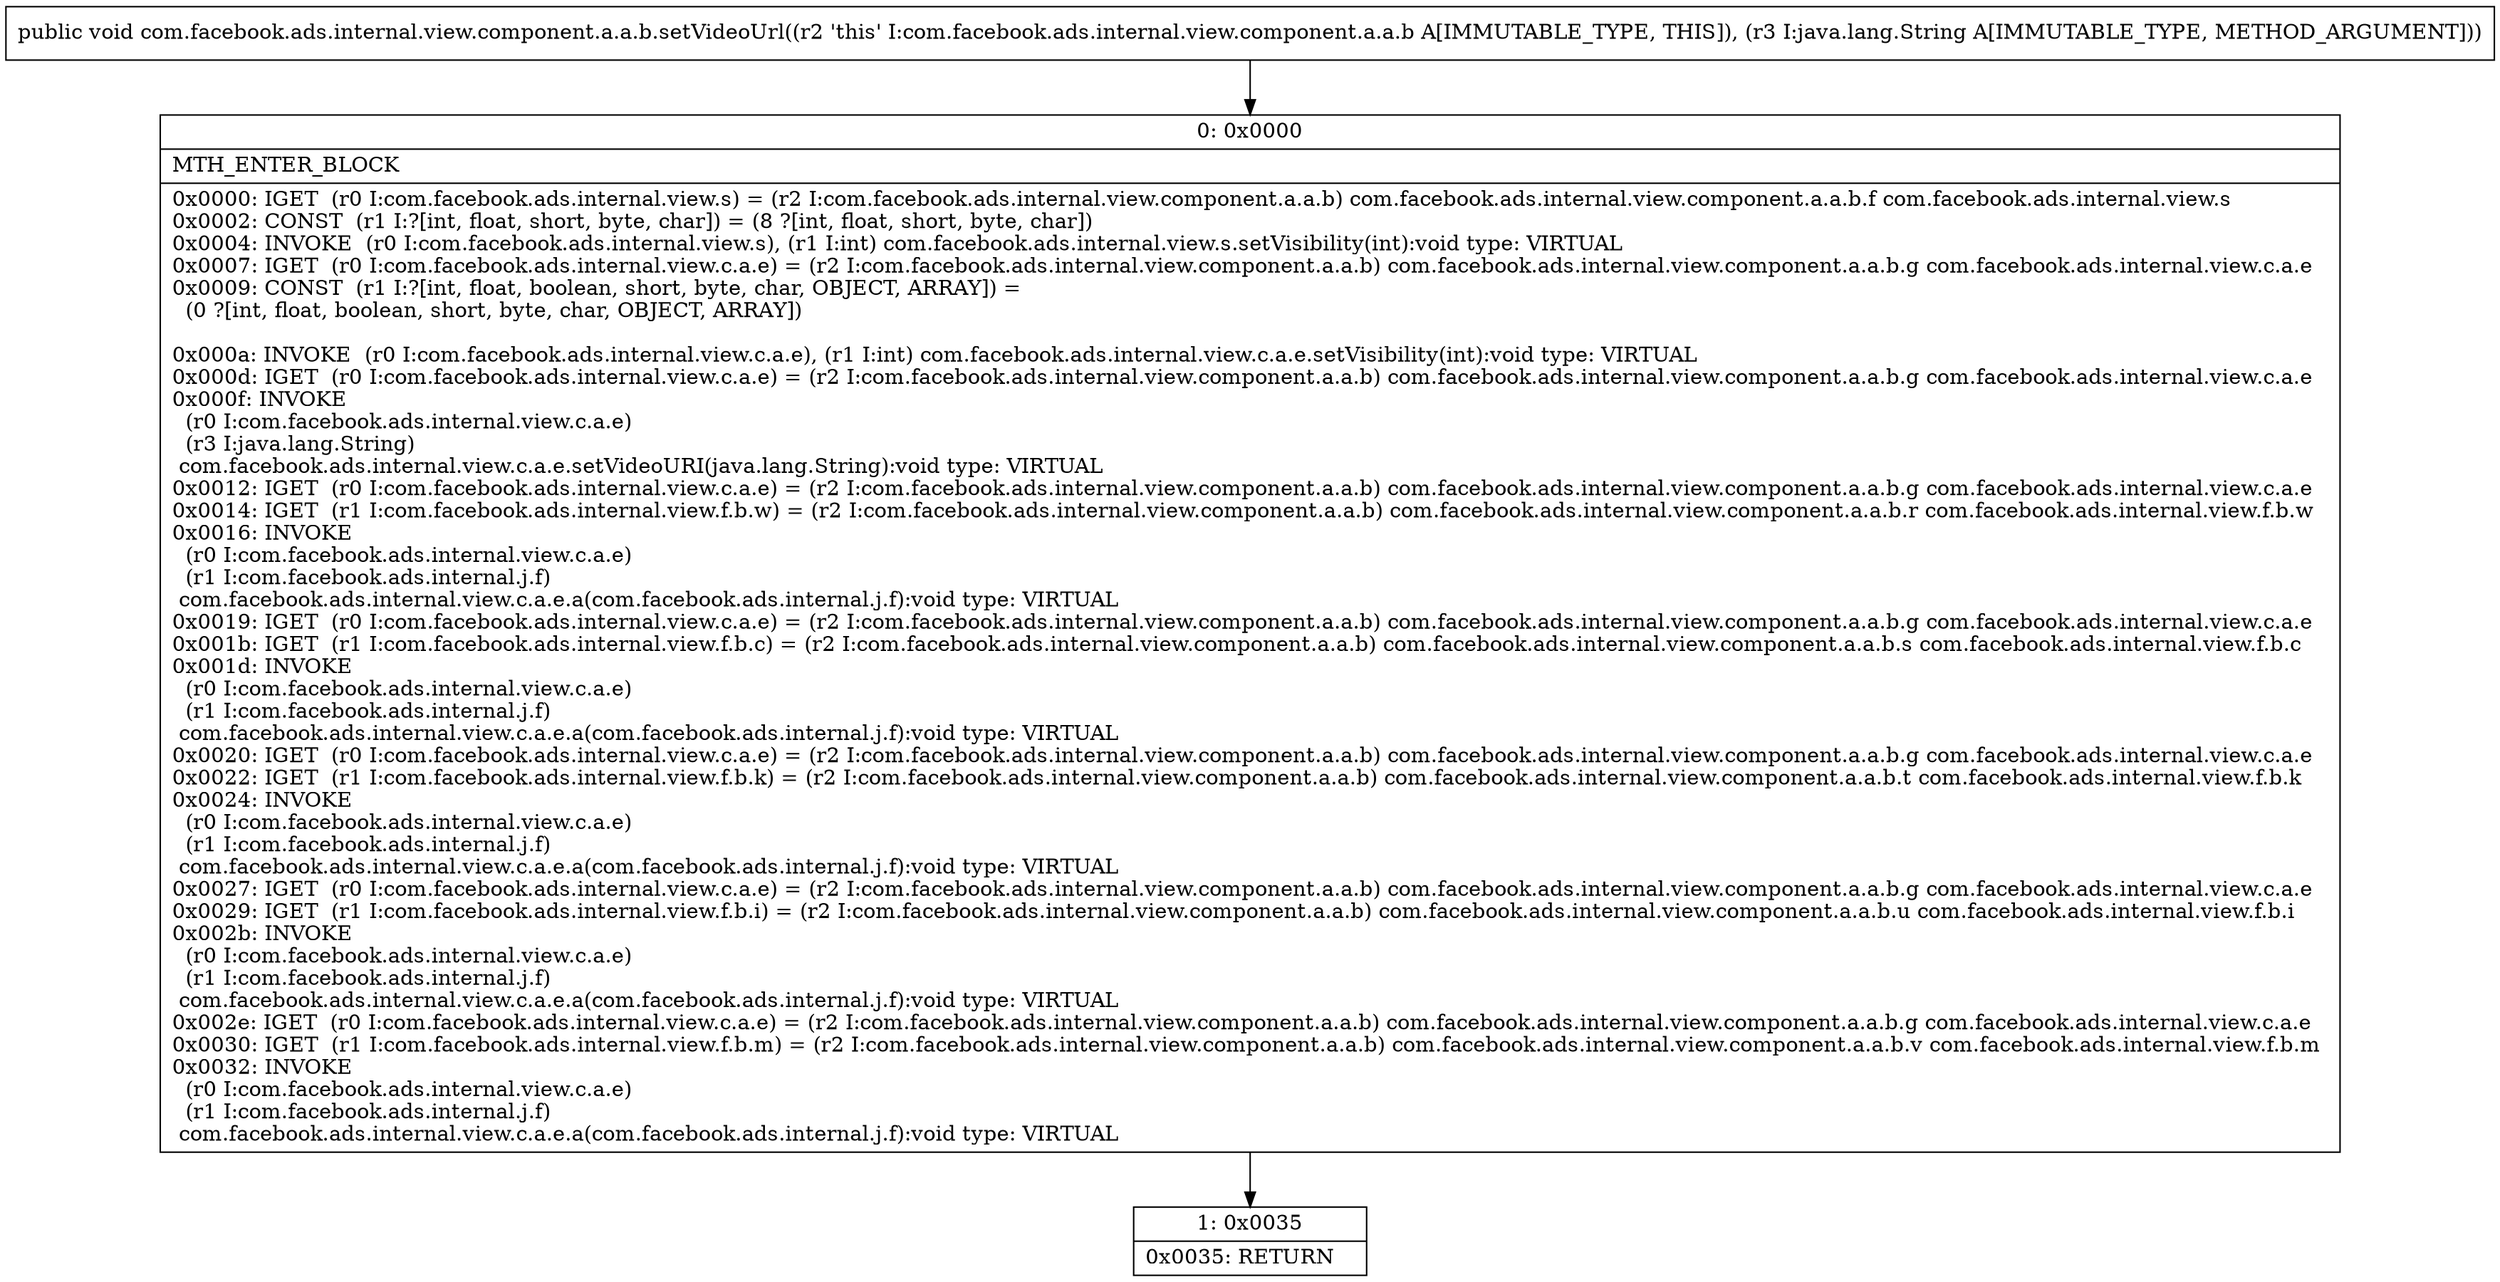 digraph "CFG forcom.facebook.ads.internal.view.component.a.a.b.setVideoUrl(Ljava\/lang\/String;)V" {
Node_0 [shape=record,label="{0\:\ 0x0000|MTH_ENTER_BLOCK\l|0x0000: IGET  (r0 I:com.facebook.ads.internal.view.s) = (r2 I:com.facebook.ads.internal.view.component.a.a.b) com.facebook.ads.internal.view.component.a.a.b.f com.facebook.ads.internal.view.s \l0x0002: CONST  (r1 I:?[int, float, short, byte, char]) = (8 ?[int, float, short, byte, char]) \l0x0004: INVOKE  (r0 I:com.facebook.ads.internal.view.s), (r1 I:int) com.facebook.ads.internal.view.s.setVisibility(int):void type: VIRTUAL \l0x0007: IGET  (r0 I:com.facebook.ads.internal.view.c.a.e) = (r2 I:com.facebook.ads.internal.view.component.a.a.b) com.facebook.ads.internal.view.component.a.a.b.g com.facebook.ads.internal.view.c.a.e \l0x0009: CONST  (r1 I:?[int, float, boolean, short, byte, char, OBJECT, ARRAY]) = \l  (0 ?[int, float, boolean, short, byte, char, OBJECT, ARRAY])\l \l0x000a: INVOKE  (r0 I:com.facebook.ads.internal.view.c.a.e), (r1 I:int) com.facebook.ads.internal.view.c.a.e.setVisibility(int):void type: VIRTUAL \l0x000d: IGET  (r0 I:com.facebook.ads.internal.view.c.a.e) = (r2 I:com.facebook.ads.internal.view.component.a.a.b) com.facebook.ads.internal.view.component.a.a.b.g com.facebook.ads.internal.view.c.a.e \l0x000f: INVOKE  \l  (r0 I:com.facebook.ads.internal.view.c.a.e)\l  (r3 I:java.lang.String)\l com.facebook.ads.internal.view.c.a.e.setVideoURI(java.lang.String):void type: VIRTUAL \l0x0012: IGET  (r0 I:com.facebook.ads.internal.view.c.a.e) = (r2 I:com.facebook.ads.internal.view.component.a.a.b) com.facebook.ads.internal.view.component.a.a.b.g com.facebook.ads.internal.view.c.a.e \l0x0014: IGET  (r1 I:com.facebook.ads.internal.view.f.b.w) = (r2 I:com.facebook.ads.internal.view.component.a.a.b) com.facebook.ads.internal.view.component.a.a.b.r com.facebook.ads.internal.view.f.b.w \l0x0016: INVOKE  \l  (r0 I:com.facebook.ads.internal.view.c.a.e)\l  (r1 I:com.facebook.ads.internal.j.f)\l com.facebook.ads.internal.view.c.a.e.a(com.facebook.ads.internal.j.f):void type: VIRTUAL \l0x0019: IGET  (r0 I:com.facebook.ads.internal.view.c.a.e) = (r2 I:com.facebook.ads.internal.view.component.a.a.b) com.facebook.ads.internal.view.component.a.a.b.g com.facebook.ads.internal.view.c.a.e \l0x001b: IGET  (r1 I:com.facebook.ads.internal.view.f.b.c) = (r2 I:com.facebook.ads.internal.view.component.a.a.b) com.facebook.ads.internal.view.component.a.a.b.s com.facebook.ads.internal.view.f.b.c \l0x001d: INVOKE  \l  (r0 I:com.facebook.ads.internal.view.c.a.e)\l  (r1 I:com.facebook.ads.internal.j.f)\l com.facebook.ads.internal.view.c.a.e.a(com.facebook.ads.internal.j.f):void type: VIRTUAL \l0x0020: IGET  (r0 I:com.facebook.ads.internal.view.c.a.e) = (r2 I:com.facebook.ads.internal.view.component.a.a.b) com.facebook.ads.internal.view.component.a.a.b.g com.facebook.ads.internal.view.c.a.e \l0x0022: IGET  (r1 I:com.facebook.ads.internal.view.f.b.k) = (r2 I:com.facebook.ads.internal.view.component.a.a.b) com.facebook.ads.internal.view.component.a.a.b.t com.facebook.ads.internal.view.f.b.k \l0x0024: INVOKE  \l  (r0 I:com.facebook.ads.internal.view.c.a.e)\l  (r1 I:com.facebook.ads.internal.j.f)\l com.facebook.ads.internal.view.c.a.e.a(com.facebook.ads.internal.j.f):void type: VIRTUAL \l0x0027: IGET  (r0 I:com.facebook.ads.internal.view.c.a.e) = (r2 I:com.facebook.ads.internal.view.component.a.a.b) com.facebook.ads.internal.view.component.a.a.b.g com.facebook.ads.internal.view.c.a.e \l0x0029: IGET  (r1 I:com.facebook.ads.internal.view.f.b.i) = (r2 I:com.facebook.ads.internal.view.component.a.a.b) com.facebook.ads.internal.view.component.a.a.b.u com.facebook.ads.internal.view.f.b.i \l0x002b: INVOKE  \l  (r0 I:com.facebook.ads.internal.view.c.a.e)\l  (r1 I:com.facebook.ads.internal.j.f)\l com.facebook.ads.internal.view.c.a.e.a(com.facebook.ads.internal.j.f):void type: VIRTUAL \l0x002e: IGET  (r0 I:com.facebook.ads.internal.view.c.a.e) = (r2 I:com.facebook.ads.internal.view.component.a.a.b) com.facebook.ads.internal.view.component.a.a.b.g com.facebook.ads.internal.view.c.a.e \l0x0030: IGET  (r1 I:com.facebook.ads.internal.view.f.b.m) = (r2 I:com.facebook.ads.internal.view.component.a.a.b) com.facebook.ads.internal.view.component.a.a.b.v com.facebook.ads.internal.view.f.b.m \l0x0032: INVOKE  \l  (r0 I:com.facebook.ads.internal.view.c.a.e)\l  (r1 I:com.facebook.ads.internal.j.f)\l com.facebook.ads.internal.view.c.a.e.a(com.facebook.ads.internal.j.f):void type: VIRTUAL \l}"];
Node_1 [shape=record,label="{1\:\ 0x0035|0x0035: RETURN   \l}"];
MethodNode[shape=record,label="{public void com.facebook.ads.internal.view.component.a.a.b.setVideoUrl((r2 'this' I:com.facebook.ads.internal.view.component.a.a.b A[IMMUTABLE_TYPE, THIS]), (r3 I:java.lang.String A[IMMUTABLE_TYPE, METHOD_ARGUMENT])) }"];
MethodNode -> Node_0;
Node_0 -> Node_1;
}

